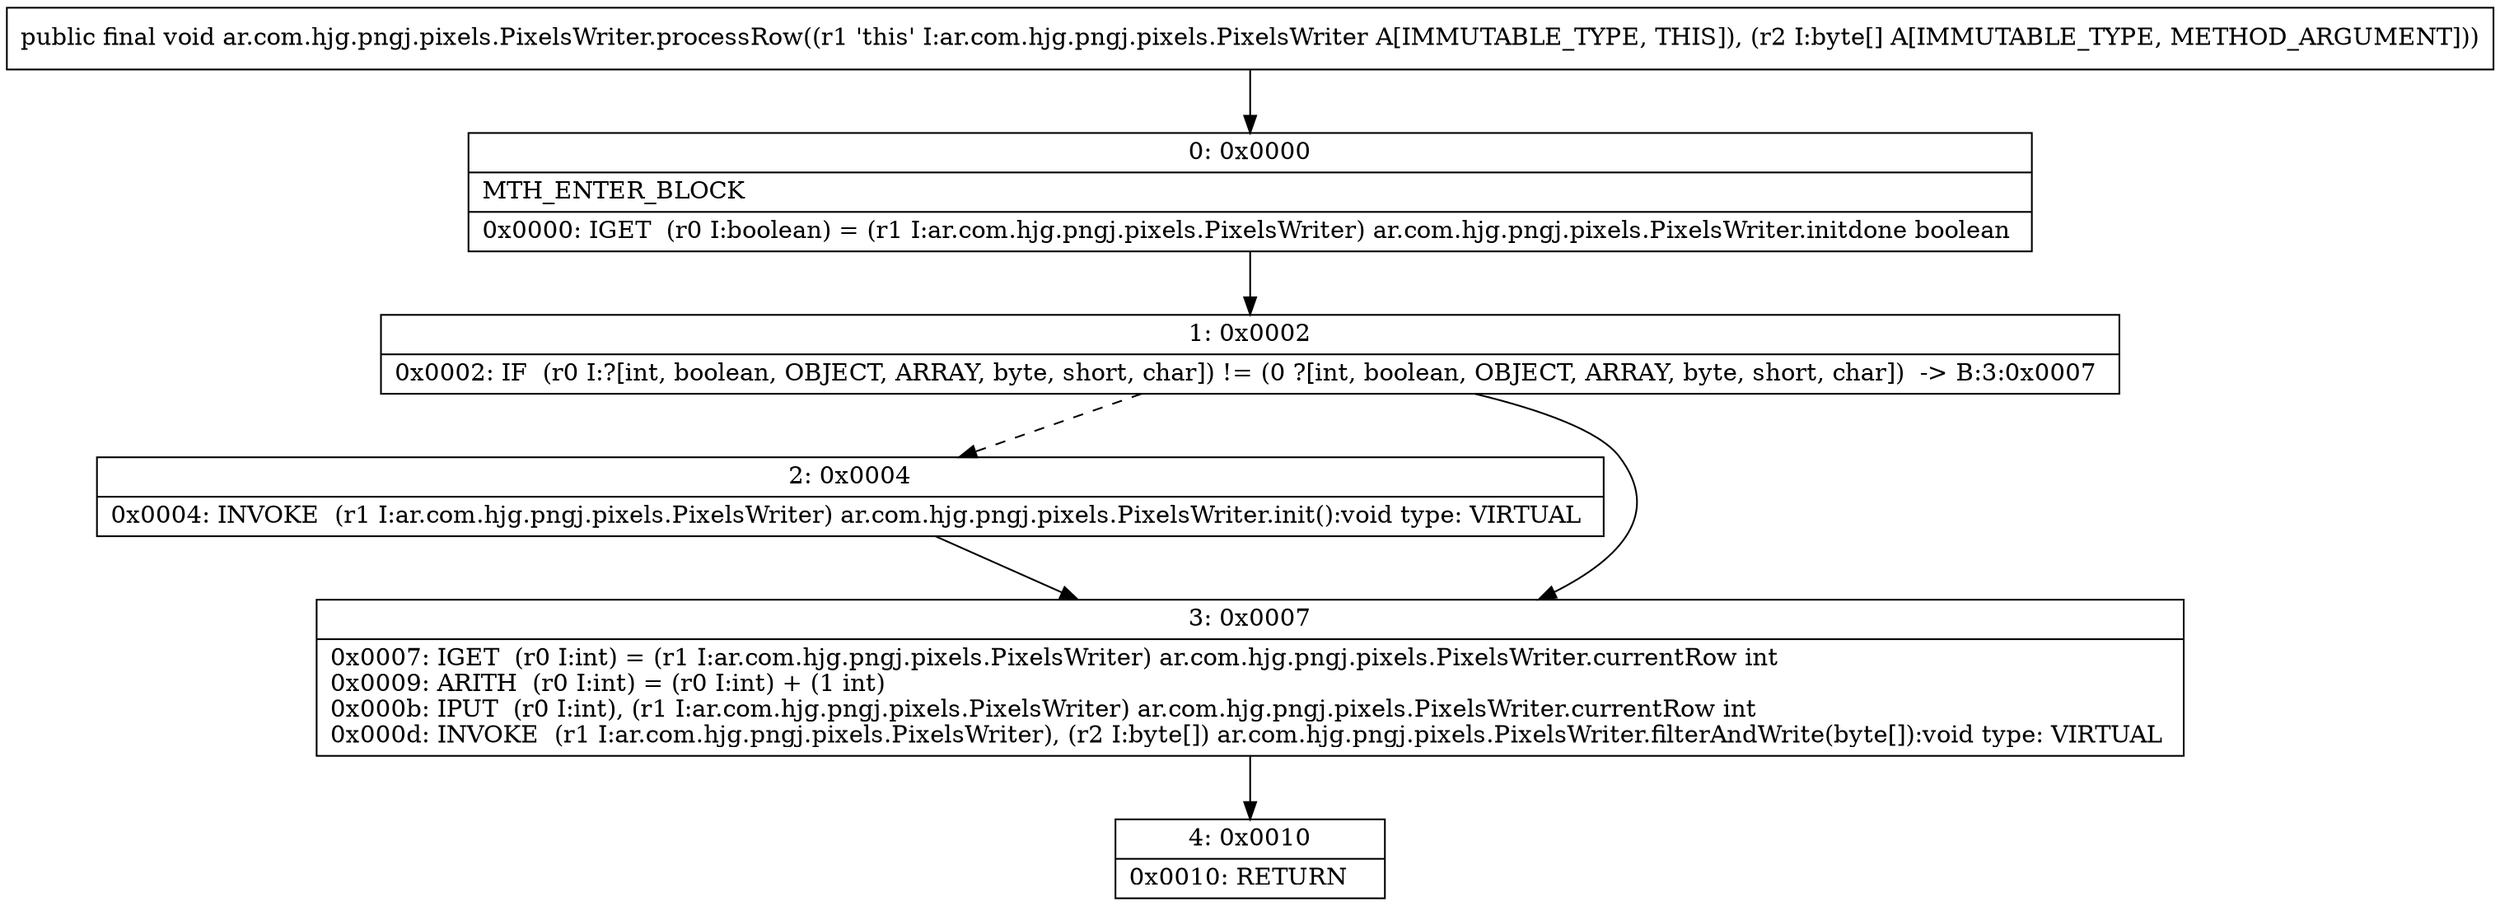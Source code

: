 digraph "CFG forar.com.hjg.pngj.pixels.PixelsWriter.processRow([B)V" {
Node_0 [shape=record,label="{0\:\ 0x0000|MTH_ENTER_BLOCK\l|0x0000: IGET  (r0 I:boolean) = (r1 I:ar.com.hjg.pngj.pixels.PixelsWriter) ar.com.hjg.pngj.pixels.PixelsWriter.initdone boolean \l}"];
Node_1 [shape=record,label="{1\:\ 0x0002|0x0002: IF  (r0 I:?[int, boolean, OBJECT, ARRAY, byte, short, char]) != (0 ?[int, boolean, OBJECT, ARRAY, byte, short, char])  \-\> B:3:0x0007 \l}"];
Node_2 [shape=record,label="{2\:\ 0x0004|0x0004: INVOKE  (r1 I:ar.com.hjg.pngj.pixels.PixelsWriter) ar.com.hjg.pngj.pixels.PixelsWriter.init():void type: VIRTUAL \l}"];
Node_3 [shape=record,label="{3\:\ 0x0007|0x0007: IGET  (r0 I:int) = (r1 I:ar.com.hjg.pngj.pixels.PixelsWriter) ar.com.hjg.pngj.pixels.PixelsWriter.currentRow int \l0x0009: ARITH  (r0 I:int) = (r0 I:int) + (1 int) \l0x000b: IPUT  (r0 I:int), (r1 I:ar.com.hjg.pngj.pixels.PixelsWriter) ar.com.hjg.pngj.pixels.PixelsWriter.currentRow int \l0x000d: INVOKE  (r1 I:ar.com.hjg.pngj.pixels.PixelsWriter), (r2 I:byte[]) ar.com.hjg.pngj.pixels.PixelsWriter.filterAndWrite(byte[]):void type: VIRTUAL \l}"];
Node_4 [shape=record,label="{4\:\ 0x0010|0x0010: RETURN   \l}"];
MethodNode[shape=record,label="{public final void ar.com.hjg.pngj.pixels.PixelsWriter.processRow((r1 'this' I:ar.com.hjg.pngj.pixels.PixelsWriter A[IMMUTABLE_TYPE, THIS]), (r2 I:byte[] A[IMMUTABLE_TYPE, METHOD_ARGUMENT])) }"];
MethodNode -> Node_0;
Node_0 -> Node_1;
Node_1 -> Node_2[style=dashed];
Node_1 -> Node_3;
Node_2 -> Node_3;
Node_3 -> Node_4;
}

